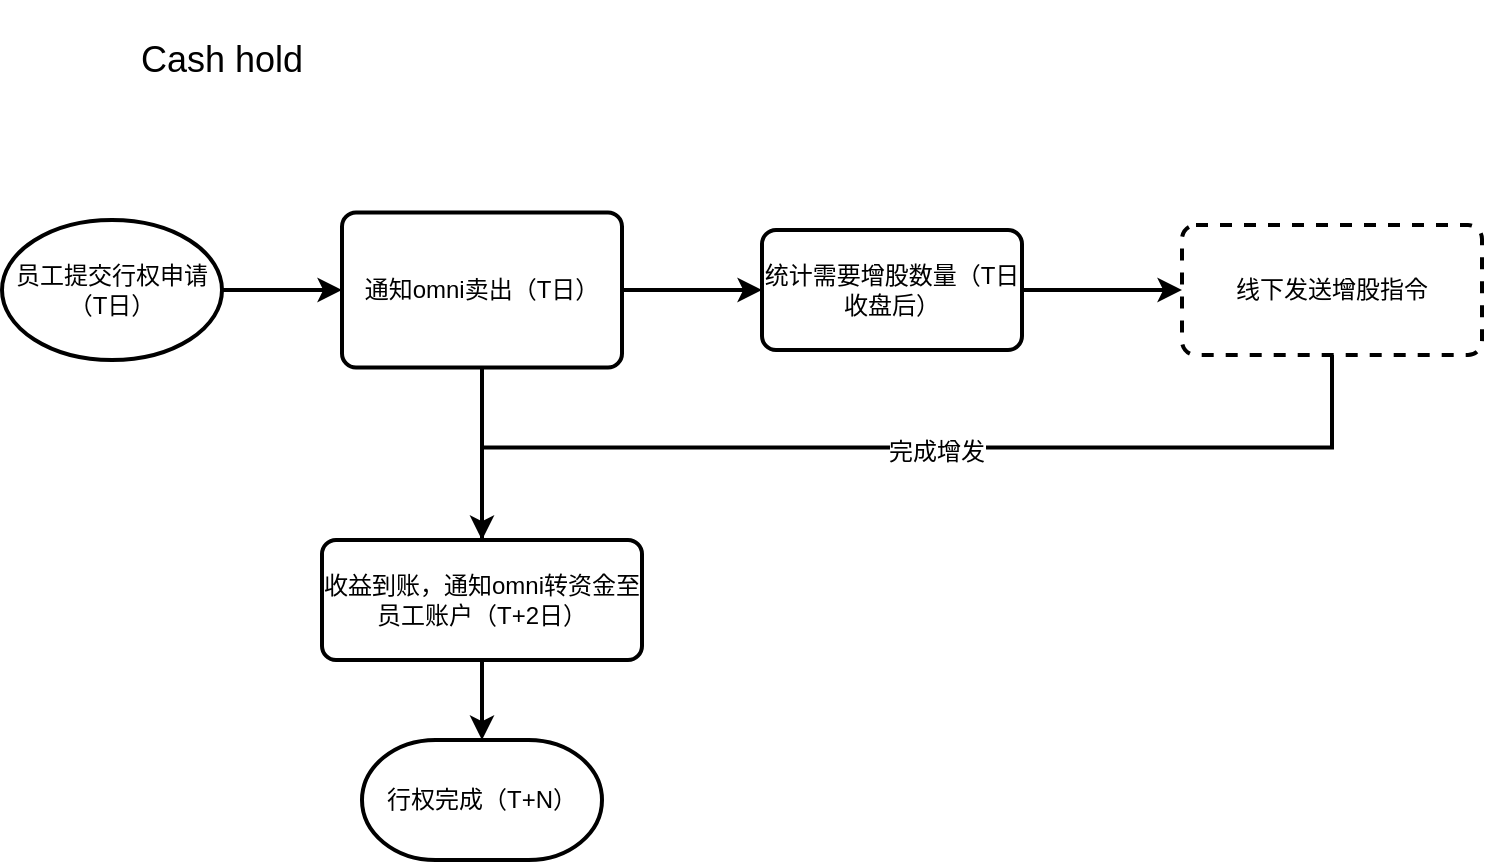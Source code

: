 <mxfile version="13.7.9" type="github"><diagram id="J9ElGls0z0i14CrVCFYJ" name="第 1 页"><mxGraphModel dx="979" dy="722" grid="1" gridSize="10" guides="1" tooltips="1" connect="1" arrows="1" fold="1" page="1" pageScale="1" pageWidth="1200" pageHeight="1600" math="0" shadow="0"><root><mxCell id="0"/><mxCell id="1" parent="0"/><mxCell id="IP6N6mY2FTfmfS4jlM0r-1" value="&lt;font style=&quot;font-size: 18px&quot;&gt;Cash hold&lt;/font&gt;" style="rounded=1;whiteSpace=wrap;html=1;strokeColor=none;" parent="1" vertex="1"><mxGeometry x="120" y="90" width="220" height="60" as="geometry"/></mxCell><mxCell id="IP6N6mY2FTfmfS4jlM0r-2" value="员工提交行权申请（T日）" style="strokeWidth=2;html=1;shape=mxgraph.flowchart.start_1;whiteSpace=wrap;" parent="1" vertex="1"><mxGeometry x="120" y="200" width="110" height="70" as="geometry"/></mxCell><mxCell id="IP6N6mY2FTfmfS4jlM0r-3" value="" style="endArrow=classic;html=1;exitX=1;exitY=0.5;exitDx=0;exitDy=0;exitPerimeter=0;strokeWidth=2;entryX=0;entryY=0.5;entryDx=0;entryDy=0;" parent="1" source="IP6N6mY2FTfmfS4jlM0r-2" target="IP6N6mY2FTfmfS4jlM0r-7" edge="1"><mxGeometry width="50" height="50" relative="1" as="geometry"><mxPoint x="410" y="360" as="sourcePoint"/><mxPoint x="280" y="235" as="targetPoint"/></mxGeometry></mxCell><mxCell id="aLSjlLKSStIYLSY_Y8JV-5" style="edgeStyle=orthogonalEdgeStyle;rounded=0;orthogonalLoop=1;jettySize=auto;html=1;exitX=0.5;exitY=1;exitDx=0;exitDy=0;entryX=0.5;entryY=0;entryDx=0;entryDy=0;strokeWidth=2;" parent="1" source="IP6N6mY2FTfmfS4jlM0r-7" target="IP6N6mY2FTfmfS4jlM0r-31" edge="1"><mxGeometry relative="1" as="geometry"><Array as="points"><mxPoint x="360" y="400"/><mxPoint x="360" y="400"/></Array></mxGeometry></mxCell><mxCell id="aLSjlLKSStIYLSY_Y8JV-6" style="edgeStyle=orthogonalEdgeStyle;rounded=0;orthogonalLoop=1;jettySize=auto;html=1;exitX=1;exitY=0.5;exitDx=0;exitDy=0;entryX=0;entryY=0.5;entryDx=0;entryDy=0;strokeWidth=2;" parent="1" source="IP6N6mY2FTfmfS4jlM0r-7" target="IP6N6mY2FTfmfS4jlM0r-11" edge="1"><mxGeometry relative="1" as="geometry"/></mxCell><mxCell id="IP6N6mY2FTfmfS4jlM0r-7" value="通知omni卖出（T日）" style="rounded=1;whiteSpace=wrap;html=1;absoluteArcSize=1;arcSize=14;strokeWidth=2;" parent="1" vertex="1"><mxGeometry x="290" y="196.25" width="140" height="77.5" as="geometry"/></mxCell><mxCell id="IP6N6mY2FTfmfS4jlM0r-15" style="edgeStyle=orthogonalEdgeStyle;rounded=0;orthogonalLoop=1;jettySize=auto;html=1;exitX=1;exitY=0.5;exitDx=0;exitDy=0;strokeWidth=2;entryX=0;entryY=0.5;entryDx=0;entryDy=0;" parent="1" source="IP6N6mY2FTfmfS4jlM0r-11" target="IP6N6mY2FTfmfS4jlM0r-16" edge="1"><mxGeometry relative="1" as="geometry"><mxPoint x="880" y="235" as="targetPoint"/></mxGeometry></mxCell><mxCell id="IP6N6mY2FTfmfS4jlM0r-11" value="统计需要增股数量（T日收盘后）" style="rounded=1;whiteSpace=wrap;html=1;absoluteArcSize=1;arcSize=14;strokeWidth=2;" parent="1" vertex="1"><mxGeometry x="500" y="205" width="130" height="60" as="geometry"/></mxCell><mxCell id="GHPAsS429NwHYz1isQBc-1" style="edgeStyle=orthogonalEdgeStyle;rounded=0;orthogonalLoop=1;jettySize=auto;html=1;exitX=0.5;exitY=1;exitDx=0;exitDy=0;entryX=0.5;entryY=0;entryDx=0;entryDy=0;strokeWidth=2;" parent="1" source="IP6N6mY2FTfmfS4jlM0r-16" target="IP6N6mY2FTfmfS4jlM0r-31" edge="1"><mxGeometry relative="1" as="geometry"/></mxCell><mxCell id="GHPAsS429NwHYz1isQBc-2" value="&lt;font style=&quot;font-size: 12px&quot;&gt;完成增发&lt;/font&gt;" style="edgeLabel;html=1;align=center;verticalAlign=middle;resizable=0;points=[];" parent="GHPAsS429NwHYz1isQBc-1" vertex="1" connectable="0"><mxGeometry x="-0.055" y="2" relative="1" as="geometry"><mxPoint as="offset"/></mxGeometry></mxCell><mxCell id="IP6N6mY2FTfmfS4jlM0r-16" value="线下发送增股指令" style="rounded=1;whiteSpace=wrap;html=1;absoluteArcSize=1;arcSize=14;strokeWidth=2;dashed=1;" parent="1" vertex="1"><mxGeometry x="710" y="202.5" width="150" height="65" as="geometry"/></mxCell><mxCell id="IP6N6mY2FTfmfS4jlM0r-29" value="&lt;span&gt;行权完成（T+N）&lt;/span&gt;" style="strokeWidth=2;html=1;shape=mxgraph.flowchart.terminator;whiteSpace=wrap;" parent="1" vertex="1"><mxGeometry x="300" y="460" width="120" height="60" as="geometry"/></mxCell><mxCell id="GHPAsS429NwHYz1isQBc-3" style="edgeStyle=orthogonalEdgeStyle;rounded=0;orthogonalLoop=1;jettySize=auto;html=1;exitX=0.5;exitY=1;exitDx=0;exitDy=0;entryX=0.5;entryY=0;entryDx=0;entryDy=0;entryPerimeter=0;strokeWidth=2;" parent="1" source="IP6N6mY2FTfmfS4jlM0r-31" target="IP6N6mY2FTfmfS4jlM0r-29" edge="1"><mxGeometry relative="1" as="geometry"/></mxCell><mxCell id="IP6N6mY2FTfmfS4jlM0r-31" value="收益到账，通知omni转资金至员工账户（T+2日）" style="rounded=1;whiteSpace=wrap;html=1;absoluteArcSize=1;arcSize=14;strokeWidth=2;" parent="1" vertex="1"><mxGeometry x="280" y="360" width="160" height="60" as="geometry"/></mxCell></root></mxGraphModel></diagram></mxfile>